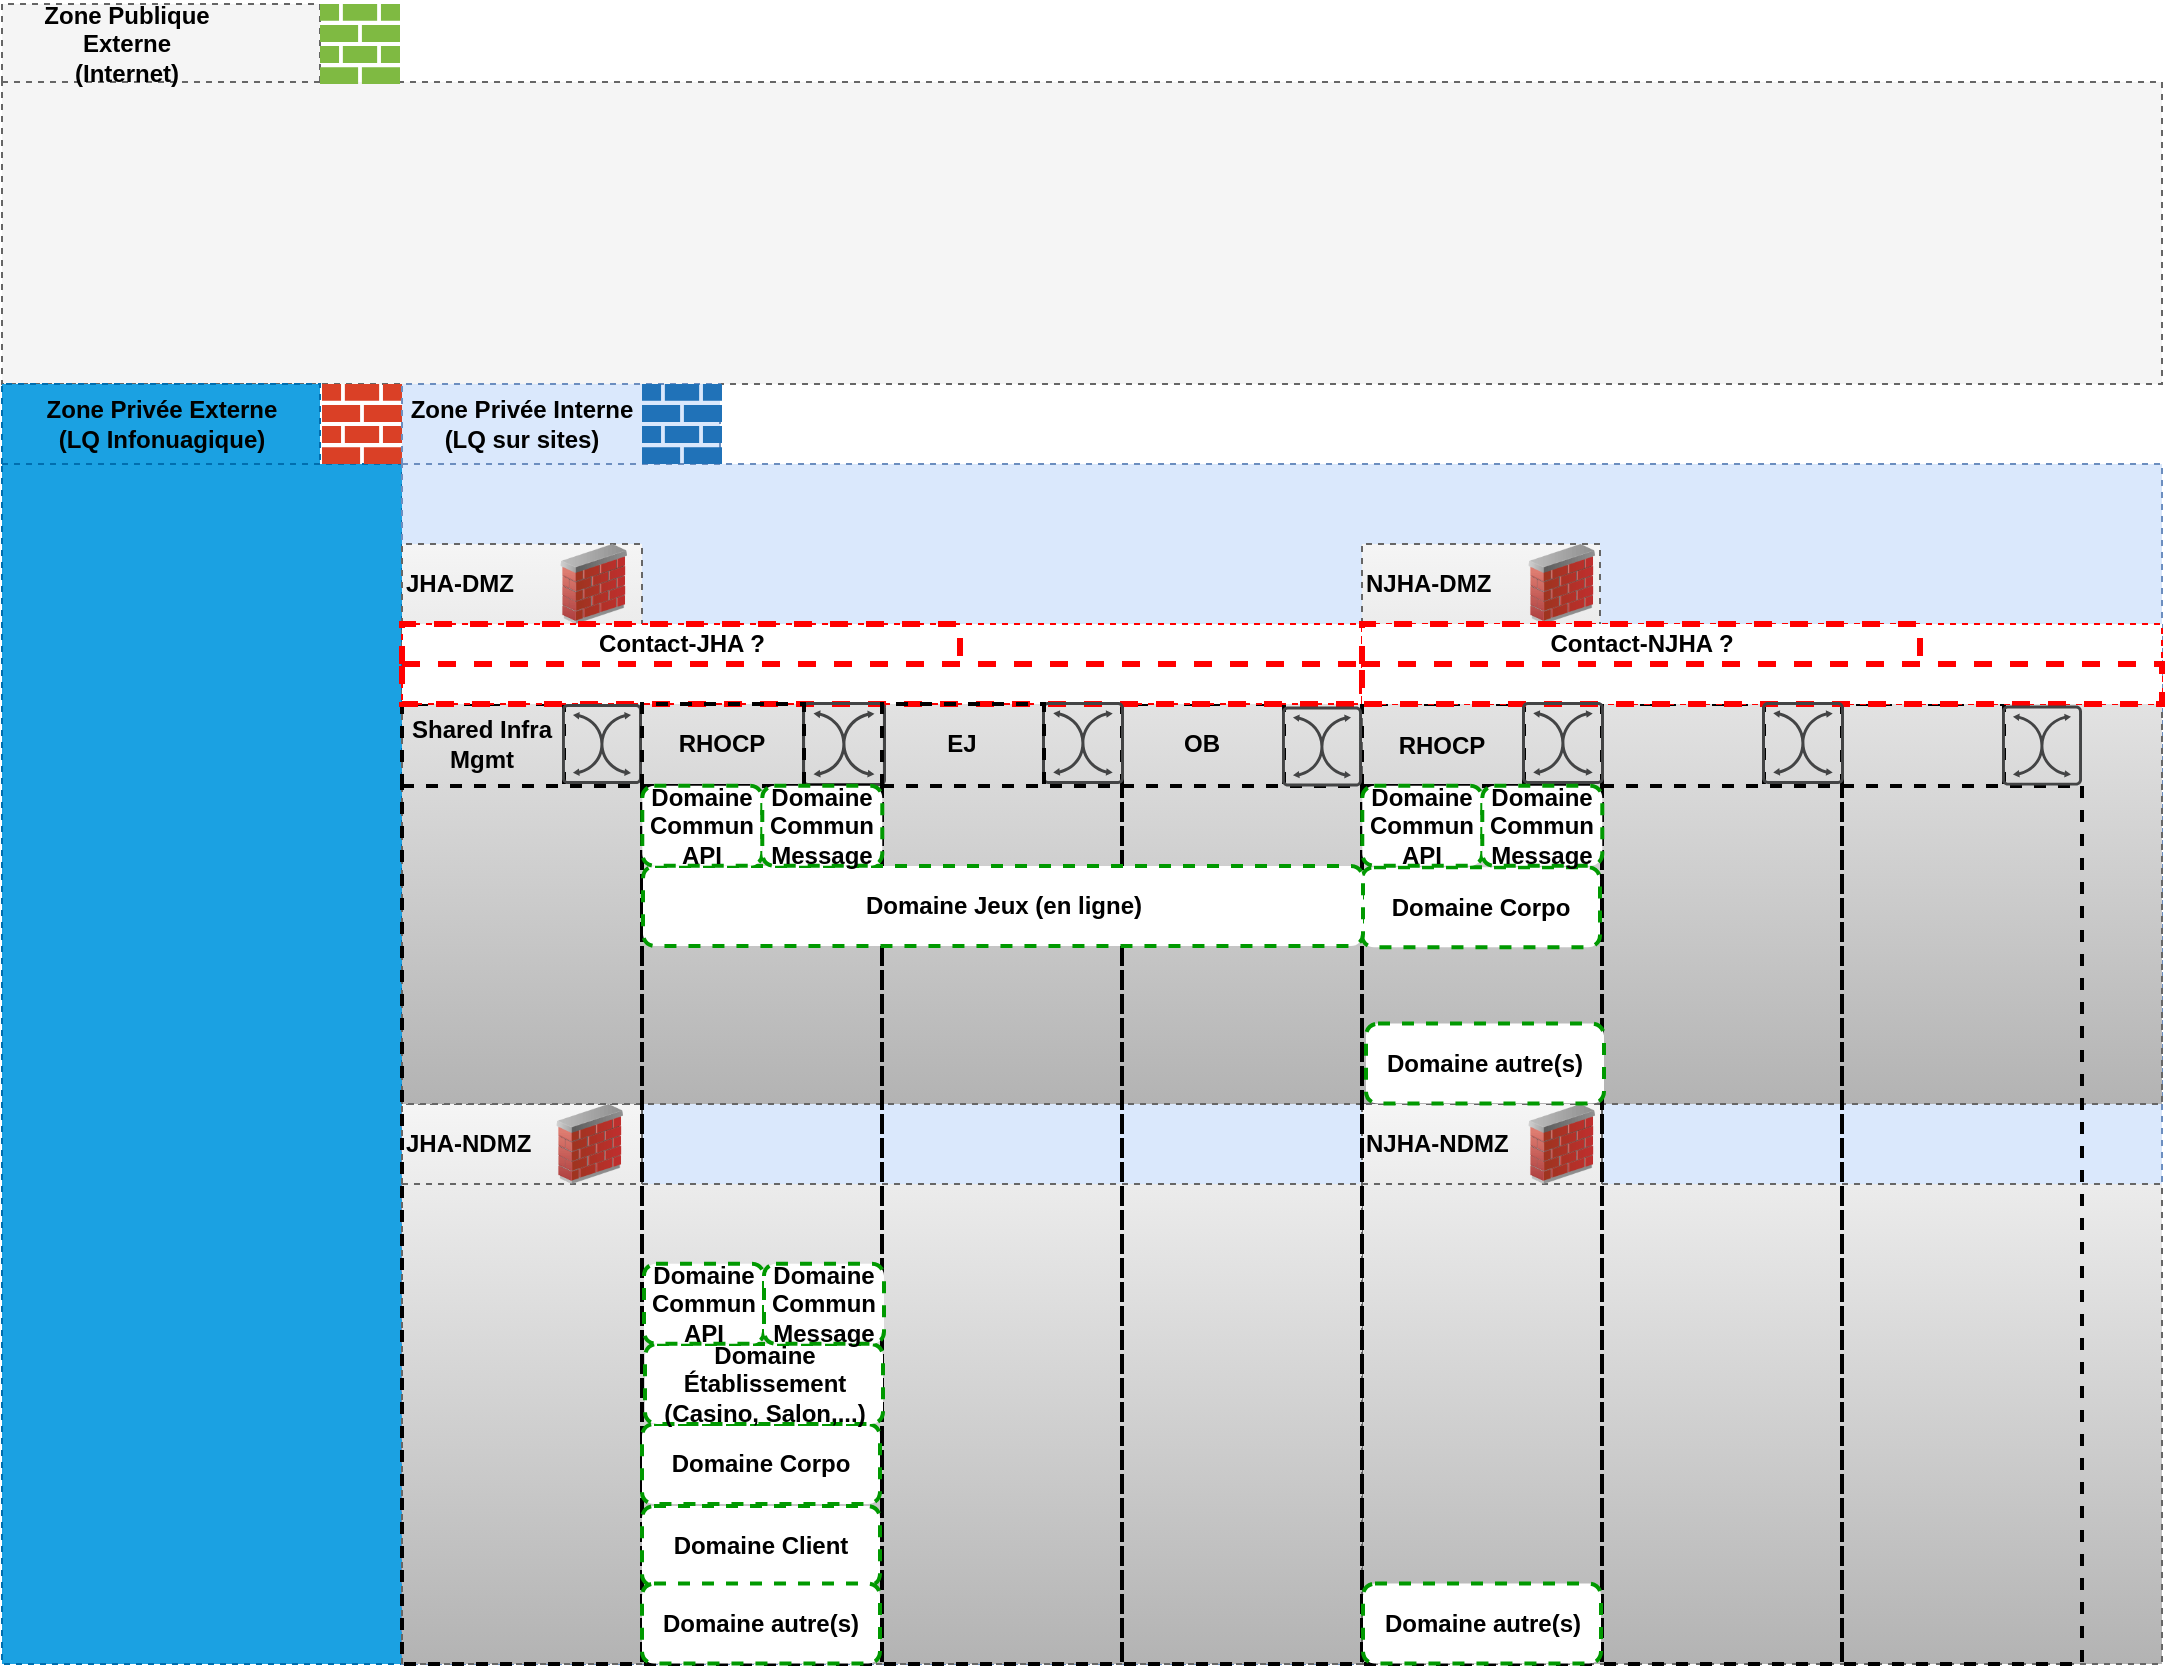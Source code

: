 <mxfile version="11.0.5" type="device"><diagram id="MLZfAFv89_7cyw-iHKif" name="Page-1"><mxGraphModel dx="1182" dy="816" grid="1" gridSize="10" guides="1" tooltips="1" connect="1" arrows="1" fold="1" page="1" pageScale="1" pageWidth="1100" pageHeight="850" math="0" shadow="0"><root><mxCell id="0"/><mxCell id="1" value="0-Internet" style="locked=1;" parent="0"/><mxCell id="qwulNeBTw65ILFDvEMKs-19" value="" style="group" vertex="1" connectable="0" parent="1"><mxGeometry x="40" y="40" width="1040" height="160" as="geometry"/></mxCell><mxCell id="qwulNeBTw65ILFDvEMKs-17" value="" style="group;verticalAlign=middle;" vertex="1" connectable="0" parent="qwulNeBTw65ILFDvEMKs-19"><mxGeometry width="1040" height="160" as="geometry"/></mxCell><mxCell id="qwulNeBTw65ILFDvEMKs-71" value="" style="group" vertex="1" connectable="0" parent="1"><mxGeometry y="10" width="1080" height="190" as="geometry"/></mxCell><mxCell id="CATqH3SFGuPwFbHmgiRk-2" value="" style="shape=folder;spacingTop=10;tabWidth=159;tabHeight=39;tabPosition=left;html=1;align=right;dashed=1;fillColor=#f5f5f5;strokeColor=#666666;fontColor=#333333;" parent="qwulNeBTw65ILFDvEMKs-71" vertex="1"><mxGeometry width="1080" height="190" as="geometry"/></mxCell><mxCell id="CATqH3SFGuPwFbHmgiRk-3" value="Zone Publique Externe&lt;br&gt;(Internet)" style="text;html=1;strokeColor=none;fillColor=none;align=center;verticalAlign=middle;whiteSpace=wrap;rounded=0;dashed=1;fontStyle=1" parent="qwulNeBTw65ILFDvEMKs-71" vertex="1"><mxGeometry width="124.615" height="40" as="geometry"/></mxCell><mxCell id="qwulNeBTw65ILFDvEMKs-69" value="" style="pointerEvents=1;shadow=0;dashed=0;html=1;strokeColor=none;labelPosition=center;verticalLabelPosition=bottom;verticalAlign=top;outlineConnect=0;align=center;shape=mxgraph.office.concepts.firewall;fillColor=#7FBA42;" vertex="1" parent="1"><mxGeometry x="159" y="10" width="40" height="40" as="geometry"/></mxCell><mxCell id="qwulNeBTw65ILFDvEMKs-22" value="1-Extranet" style="locked=1;" parent="0"/><mxCell id="qwulNeBTw65ILFDvEMKs-90" value="" style="group" vertex="1" connectable="0" parent="qwulNeBTw65ILFDvEMKs-22"><mxGeometry y="200" width="200" height="640" as="geometry"/></mxCell><mxCell id="qwulNeBTw65ILFDvEMKs-25" value="" style="group" vertex="1" connectable="0" parent="qwulNeBTw65ILFDvEMKs-90"><mxGeometry width="200" height="640" as="geometry"/></mxCell><mxCell id="qwulNeBTw65ILFDvEMKs-16" value="" style="group" vertex="1" connectable="0" parent="qwulNeBTw65ILFDvEMKs-25"><mxGeometry width="200" height="640" as="geometry"/></mxCell><mxCell id="qwulNeBTw65ILFDvEMKs-20" value="" style="group" vertex="1" connectable="0" parent="qwulNeBTw65ILFDvEMKs-16"><mxGeometry width="200" height="640" as="geometry"/></mxCell><mxCell id="qwulNeBTw65ILFDvEMKs-5" value="" style="shape=folder;spacingTop=10;tabWidth=159;tabHeight=40;tabPosition=left;html=1;align=right;dashed=1;fillColor=#1ba1e2;strokeColor=#006EAF;fontColor=#ffffff;" vertex="1" parent="qwulNeBTw65ILFDvEMKs-20"><mxGeometry width="200" height="640" as="geometry"/></mxCell><mxCell id="qwulNeBTw65ILFDvEMKs-6" value="Zone Privée Externe&lt;br&gt;(LQ Infonuagique)" style="text;html=1;strokeColor=none;fillColor=none;align=center;verticalAlign=middle;whiteSpace=wrap;rounded=0;dashed=1;fontStyle=1" vertex="1" parent="qwulNeBTw65ILFDvEMKs-20"><mxGeometry width="160" height="40" as="geometry"/></mxCell><mxCell id="qwulNeBTw65ILFDvEMKs-68" value="" style="pointerEvents=1;shadow=0;dashed=0;html=1;strokeColor=none;labelPosition=center;verticalLabelPosition=bottom;verticalAlign=top;outlineConnect=0;align=center;shape=mxgraph.office.concepts.firewall;fillColor=#DA4026;" vertex="1" parent="qwulNeBTw65ILFDvEMKs-20"><mxGeometry x="160" width="40" height="40" as="geometry"/></mxCell><mxCell id="qwulNeBTw65ILFDvEMKs-23" value="3-Intranet" style="locked=1;" parent="0"/><mxCell id="qwulNeBTw65ILFDvEMKs-21" value="" style="group" vertex="1" connectable="0" parent="qwulNeBTw65ILFDvEMKs-23"><mxGeometry x="280" y="200" width="800" height="640" as="geometry"/></mxCell><mxCell id="qwulNeBTw65ILFDvEMKs-28" value="" style="group" vertex="1" connectable="0" parent="qwulNeBTw65ILFDvEMKs-21"><mxGeometry width="800" height="640" as="geometry"/></mxCell><mxCell id="qwulNeBTw65ILFDvEMKs-67" value="" style="group" vertex="1" connectable="0" parent="qwulNeBTw65ILFDvEMKs-23"><mxGeometry x="200" y="200" width="880" height="640" as="geometry"/></mxCell><mxCell id="qwulNeBTw65ILFDvEMKs-8" value="" style="shape=folder;spacingTop=10;tabWidth=159;tabHeight=40;tabPosition=left;html=1;align=right;dashed=1;fillColor=#dae8fc;strokeColor=#6c8ebf;" vertex="1" parent="qwulNeBTw65ILFDvEMKs-67"><mxGeometry width="880.0" height="640" as="geometry"/></mxCell><mxCell id="qwulNeBTw65ILFDvEMKs-9" value="Zone Privée Interne&lt;br&gt;(LQ sur sites)" style="text;html=1;strokeColor=none;fillColor=none;align=center;verticalAlign=middle;whiteSpace=wrap;rounded=0;dashed=1;fontStyle=1" vertex="1" parent="qwulNeBTw65ILFDvEMKs-67"><mxGeometry width="120" height="40" as="geometry"/></mxCell><mxCell id="qwulNeBTw65ILFDvEMKs-66" value="" style="pointerEvents=1;shadow=0;dashed=0;html=1;strokeColor=none;labelPosition=center;verticalLabelPosition=bottom;verticalAlign=top;outlineConnect=0;align=center;shape=mxgraph.office.concepts.firewall;fillColor=#2072B8;" vertex="1" parent="qwulNeBTw65ILFDvEMKs-67"><mxGeometry x="120" width="40" height="40" as="geometry"/></mxCell><mxCell id="qwulNeBTw65ILFDvEMKs-33" value="4-SecurityQuadran" style="locked=1;" parent="0"/><mxCell id="qwulNeBTw65ILFDvEMKs-43" value="" style="group;strokeColor=none;dashed=1;strokeWidth=3;" vertex="1" connectable="0" parent="qwulNeBTw65ILFDvEMKs-33"><mxGeometry x="680" y="280" width="400" height="280" as="geometry"/></mxCell><mxCell id="qwulNeBTw65ILFDvEMKs-62" value="" style="group" vertex="1" connectable="0" parent="qwulNeBTw65ILFDvEMKs-43"><mxGeometry width="400" height="280" as="geometry"/></mxCell><mxCell id="qwulNeBTw65ILFDvEMKs-94" value="" style="group" vertex="1" connectable="0" parent="qwulNeBTw65ILFDvEMKs-62"><mxGeometry width="400" height="280" as="geometry"/></mxCell><mxCell id="qwulNeBTw65ILFDvEMKs-32" value="" style="shape=folder;spacingTop=10;tabWidth=119;tabHeight=40;tabPosition=left;html=1;dashed=1;fillColor=#f5f5f5;gradientColor=#b3b3b3;strokeColor=#666666;" vertex="1" parent="qwulNeBTw65ILFDvEMKs-94"><mxGeometry width="400" height="280" as="geometry"/></mxCell><mxCell id="qwulNeBTw65ILFDvEMKs-35" value="NJHA-DMZ" style="text;html=1;strokeColor=none;fillColor=none;align=left;verticalAlign=middle;whiteSpace=wrap;rounded=0;fontStyle=1" vertex="1" parent="qwulNeBTw65ILFDvEMKs-94"><mxGeometry width="80" height="40" as="geometry"/></mxCell><mxCell id="qwulNeBTw65ILFDvEMKs-57" value="" style="image;html=1;labelBackgroundColor=#ffffff;image=img/lib/clip_art/networking/Firewall_02_128x128.png;dashed=1;strokeColor=#000000;strokeWidth=3;fillColor=#ffffff;align=left;" vertex="1" parent="qwulNeBTw65ILFDvEMKs-94"><mxGeometry x="80" width="40" height="40" as="geometry"/></mxCell><mxCell id="qwulNeBTw65ILFDvEMKs-42" value="" style="group;strokeColor=none;dashed=1;strokeWidth=3;" vertex="1" connectable="0" parent="qwulNeBTw65ILFDvEMKs-33"><mxGeometry x="680" y="560" width="400" height="280" as="geometry"/></mxCell><mxCell id="qwulNeBTw65ILFDvEMKs-64" value="" style="group" vertex="1" connectable="0" parent="qwulNeBTw65ILFDvEMKs-42"><mxGeometry width="400" height="280" as="geometry"/></mxCell><mxCell id="qwulNeBTw65ILFDvEMKs-95" value="" style="group" vertex="1" connectable="0" parent="qwulNeBTw65ILFDvEMKs-64"><mxGeometry width="400" height="280" as="geometry"/></mxCell><mxCell id="qwulNeBTw65ILFDvEMKs-37" value="" style="shape=folder;spacingTop=10;tabWidth=120;tabHeight=40;tabPosition=left;html=1;dashed=1;fillColor=#f5f5f5;gradientColor=#b3b3b3;strokeColor=#666666;" vertex="1" parent="qwulNeBTw65ILFDvEMKs-95"><mxGeometry width="400" height="280" as="geometry"/></mxCell><mxCell id="qwulNeBTw65ILFDvEMKs-38" value="NJHA-NDMZ" style="text;html=1;strokeColor=none;fillColor=none;align=left;verticalAlign=middle;whiteSpace=wrap;rounded=0;fontStyle=1" vertex="1" parent="qwulNeBTw65ILFDvEMKs-95"><mxGeometry width="80" height="40" as="geometry"/></mxCell><mxCell id="qwulNeBTw65ILFDvEMKs-58" value="" style="image;html=1;labelBackgroundColor=#ffffff;image=img/lib/clip_art/networking/Firewall_02_128x128.png;dashed=1;strokeColor=#000000;strokeWidth=3;fillColor=#ffffff;align=left;" vertex="1" parent="qwulNeBTw65ILFDvEMKs-95"><mxGeometry x="80" width="40" height="40" as="geometry"/></mxCell><mxCell id="qwulNeBTw65ILFDvEMKs-41" value="" style="group;strokeColor=none;dashed=1;strokeWidth=3;" vertex="1" connectable="0" parent="qwulNeBTw65ILFDvEMKs-33"><mxGeometry x="200" y="560" width="480" height="280" as="geometry"/></mxCell><mxCell id="qwulNeBTw65ILFDvEMKs-63" value="" style="group" vertex="1" connectable="0" parent="qwulNeBTw65ILFDvEMKs-41"><mxGeometry width="480" height="280" as="geometry"/></mxCell><mxCell id="qwulNeBTw65ILFDvEMKs-91" value="" style="group" vertex="1" connectable="0" parent="qwulNeBTw65ILFDvEMKs-63"><mxGeometry width="480" height="280" as="geometry"/></mxCell><mxCell id="qwulNeBTw65ILFDvEMKs-92" value="" style="group" vertex="1" connectable="0" parent="qwulNeBTw65ILFDvEMKs-91"><mxGeometry width="480" height="280" as="geometry"/></mxCell><mxCell id="qwulNeBTw65ILFDvEMKs-36" value="" style="shape=folder;spacingTop=10;tabWidth=120;tabHeight=40;tabPosition=left;html=1;dashed=1;fillColor=#f5f5f5;gradientColor=#b3b3b3;strokeColor=#666666;" vertex="1" parent="qwulNeBTw65ILFDvEMKs-92"><mxGeometry width="480" height="280" as="geometry"/></mxCell><mxCell id="qwulNeBTw65ILFDvEMKs-39" value="JHA-NDMZ" style="text;html=1;strokeColor=none;fillColor=none;align=left;verticalAlign=middle;whiteSpace=wrap;rounded=0;fontStyle=1" vertex="1" parent="qwulNeBTw65ILFDvEMKs-92"><mxGeometry width="70" height="40" as="geometry"/></mxCell><mxCell id="qwulNeBTw65ILFDvEMKs-59" value="" style="image;html=1;labelBackgroundColor=#ffffff;image=img/lib/clip_art/networking/Firewall_02_128x128.png;dashed=1;strokeColor=#000000;strokeWidth=3;fillColor=#ffffff;align=left;" vertex="1" parent="qwulNeBTw65ILFDvEMKs-92"><mxGeometry x="70" width="48" height="40" as="geometry"/></mxCell><mxCell id="qwulNeBTw65ILFDvEMKs-93" value="" style="group" vertex="1" connectable="0" parent="qwulNeBTw65ILFDvEMKs-33"><mxGeometry x="200" y="280" width="480" height="280" as="geometry"/></mxCell><mxCell id="qwulNeBTw65ILFDvEMKs-85" value="" style="group" vertex="1" connectable="0" parent="qwulNeBTw65ILFDvEMKs-93"><mxGeometry width="480" height="280" as="geometry"/></mxCell><mxCell id="qwulNeBTw65ILFDvEMKs-84" value="" style="group" vertex="1" connectable="0" parent="qwulNeBTw65ILFDvEMKs-85"><mxGeometry width="480" height="280" as="geometry"/></mxCell><mxCell id="qwulNeBTw65ILFDvEMKs-83" value="" style="group" vertex="1" connectable="0" parent="qwulNeBTw65ILFDvEMKs-84"><mxGeometry width="480" height="280" as="geometry"/></mxCell><mxCell id="qwulNeBTw65ILFDvEMKs-82" value="" style="group" vertex="1" connectable="0" parent="qwulNeBTw65ILFDvEMKs-83"><mxGeometry width="480" height="280" as="geometry"/></mxCell><mxCell id="qwulNeBTw65ILFDvEMKs-81" value="" style="group" vertex="1" connectable="0" parent="qwulNeBTw65ILFDvEMKs-82"><mxGeometry width="480" height="280" as="geometry"/></mxCell><mxCell id="qwulNeBTw65ILFDvEMKs-31" value="" style="shape=folder;spacingTop=10;tabWidth=120;tabHeight=40;tabPosition=left;html=1;dashed=1;fillColor=#f5f5f5;gradientColor=#b3b3b3;strokeColor=#666666;" vertex="1" parent="qwulNeBTw65ILFDvEMKs-81"><mxGeometry width="480" height="280" as="geometry"/></mxCell><mxCell id="qwulNeBTw65ILFDvEMKs-34" value="&lt;b&gt;JHA-DMZ&lt;/b&gt;" style="text;html=1;strokeColor=none;fillColor=none;align=left;verticalAlign=middle;whiteSpace=wrap;rounded=0;" vertex="1" parent="qwulNeBTw65ILFDvEMKs-85"><mxGeometry width="70" height="40" as="geometry"/></mxCell><mxCell id="qwulNeBTw65ILFDvEMKs-56" value="" style="image;html=1;labelBackgroundColor=#ffffff;image=img/lib/clip_art/networking/Firewall_02_128x128.png;dashed=1;strokeColor=#000000;strokeWidth=3;fillColor=#ffffff;align=left;" vertex="1" parent="qwulNeBTw65ILFDvEMKs-85"><mxGeometry x="72" width="48" height="40" as="geometry"/></mxCell><mxCell id="qwulNeBTw65ILFDvEMKs-77" value="5-Tenant (VXLAN)" style="locked=1;" parent="0"/><mxCell id="qwulNeBTw65ILFDvEMKs-76" value="" style="shape=folder;spacingTop=10;tabWidth=81;tabHeight=41;tabPosition=left;html=1;dashed=1;strokeColor=#000000;strokeWidth=2;fillColor=none;align=left;" vertex="1" parent="qwulNeBTw65ILFDvEMKs-77"><mxGeometry x="680" y="360" width="120" height="480" as="geometry"/></mxCell><mxCell id="qwulNeBTw65ILFDvEMKs-79" value="" style="shape=folder;spacingTop=10;tabWidth=81;tabHeight=41;tabPosition=left;html=1;dashed=1;strokeColor=#000000;strokeWidth=2;fillColor=none;align=left;" vertex="1" parent="qwulNeBTw65ILFDvEMKs-77"><mxGeometry x="800" y="360" width="120" height="480" as="geometry"/></mxCell><mxCell id="qwulNeBTw65ILFDvEMKs-104" value="" style="shape=folder;spacingTop=10;tabWidth=81;tabHeight=41;tabPosition=left;html=1;dashed=1;strokeColor=#000000;strokeWidth=2;fillColor=none;align=left;" vertex="1" parent="qwulNeBTw65ILFDvEMKs-77"><mxGeometry x="920" y="360" width="120" height="480" as="geometry"/></mxCell><mxCell id="qwulNeBTw65ILFDvEMKs-101" value="" style="group" vertex="1" connectable="0" parent="qwulNeBTw65ILFDvEMKs-77"><mxGeometry x="560" y="360" width="120" height="480.0" as="geometry"/></mxCell><mxCell id="qwulNeBTw65ILFDvEMKs-102" value="" style="shape=folder;spacingTop=10;tabWidth=81;tabHeight=41;tabPosition=left;html=1;dashed=1;strokeColor=#000000;strokeWidth=2;fillColor=none;align=left;" vertex="1" parent="qwulNeBTw65ILFDvEMKs-101"><mxGeometry width="120" height="480.0" as="geometry"/></mxCell><mxCell id="qwulNeBTw65ILFDvEMKs-103" value="OB" style="text;html=1;strokeColor=none;fillColor=none;align=center;verticalAlign=middle;whiteSpace=wrap;rounded=0;dashed=1;fontStyle=1" vertex="1" parent="qwulNeBTw65ILFDvEMKs-101"><mxGeometry width="80" height="40" as="geometry"/></mxCell><mxCell id="qwulNeBTw65ILFDvEMKs-112" value="" style="group" vertex="1" connectable="0" parent="qwulNeBTw65ILFDvEMKs-77"><mxGeometry x="200" y="360" width="120" height="480" as="geometry"/></mxCell><mxCell id="qwulNeBTw65ILFDvEMKs-73" value="" style="shape=folder;spacingTop=10;tabWidth=81;tabHeight=41;tabPosition=left;html=1;dashed=1;strokeColor=#000000;strokeWidth=2;fillColor=none;align=left;" vertex="1" parent="qwulNeBTw65ILFDvEMKs-112"><mxGeometry width="120" height="480.0" as="geometry"/></mxCell><mxCell id="qwulNeBTw65ILFDvEMKs-88" value="Shared Infra Mgmt" style="text;html=1;strokeColor=none;fillColor=none;align=center;verticalAlign=middle;whiteSpace=wrap;rounded=0;dashed=1;fontStyle=1" vertex="1" parent="qwulNeBTw65ILFDvEMKs-112"><mxGeometry width="80" height="40" as="geometry"/></mxCell><mxCell id="qwulNeBTw65ILFDvEMKs-115" value="" style="group;strokeColor=#FF0000;dashed=1;fillColor=#ffffff;" vertex="1" connectable="0" parent="qwulNeBTw65ILFDvEMKs-77"><mxGeometry x="200" y="320" width="480" height="40" as="geometry"/></mxCell><mxCell id="qwulNeBTw65ILFDvEMKs-105" value="" style="shape=folder;spacingTop=10;tabWidth=279;tabHeight=20;tabPosition=left;html=1;dashed=1;strokeColor=#FF0000;strokeWidth=3;fillColor=none;align=left;" vertex="1" parent="qwulNeBTw65ILFDvEMKs-115"><mxGeometry width="480" height="40" as="geometry"/></mxCell><mxCell id="qwulNeBTw65ILFDvEMKs-106" value="&lt;b&gt;Contact-JHA ?&lt;/b&gt;" style="text;html=1;strokeColor=none;fillColor=none;align=center;verticalAlign=middle;whiteSpace=wrap;rounded=0;dashed=1;" vertex="1" parent="qwulNeBTw65ILFDvEMKs-115"><mxGeometry width="280" height="20" as="geometry"/></mxCell><mxCell id="qwulNeBTw65ILFDvEMKs-116" value="" style="group;strokeColor=#FF0000;dashed=1;fillColor=#ffffff;" vertex="1" connectable="0" parent="qwulNeBTw65ILFDvEMKs-77"><mxGeometry x="680" y="320" width="400" height="40" as="geometry"/></mxCell><mxCell id="qwulNeBTw65ILFDvEMKs-117" value="" style="shape=folder;spacingTop=10;tabWidth=279;tabHeight=20;tabPosition=left;html=1;dashed=1;strokeColor=#FF0000;strokeWidth=3;fillColor=#ffffff;align=left;" vertex="1" parent="qwulNeBTw65ILFDvEMKs-116"><mxGeometry width="400" height="40" as="geometry"/></mxCell><mxCell id="qwulNeBTw65ILFDvEMKs-118" value="&lt;b&gt;Contact-NJHA ?&lt;/b&gt;" style="text;html=1;strokeColor=none;fillColor=none;align=center;verticalAlign=middle;whiteSpace=wrap;rounded=0;dashed=1;" vertex="1" parent="qwulNeBTw65ILFDvEMKs-116"><mxGeometry width="280" height="20" as="geometry"/></mxCell><mxCell id="qwulNeBTw65ILFDvEMKs-146" value="RHOCP" style="text;html=1;strokeColor=none;fillColor=none;align=center;verticalAlign=middle;whiteSpace=wrap;rounded=0;dashed=1;fontStyle=1" vertex="1" parent="qwulNeBTw65ILFDvEMKs-77"><mxGeometry x="680" y="361" width="80" height="40" as="geometry"/></mxCell><mxCell id="qwulNeBTw65ILFDvEMKs-135" value="" style="pointerEvents=1;shadow=0;dashed=0;html=1;strokeColor=none;fillColor=#434445;aspect=fixed;labelPosition=center;verticalLabelPosition=bottom;verticalAlign=top;align=center;outlineConnect=0;shape=mxgraph.vvd.vxlan;" vertex="1" parent="qwulNeBTw65ILFDvEMKs-77"><mxGeometry x="400" y="359" width="42" height="42" as="geometry"/></mxCell><mxCell id="qwulNeBTw65ILFDvEMKs-136" value="" style="pointerEvents=1;shadow=0;dashed=0;html=1;strokeColor=none;fillColor=#434445;aspect=fixed;labelPosition=center;verticalLabelPosition=bottom;verticalAlign=top;align=center;outlineConnect=0;shape=mxgraph.vvd.vxlan;" vertex="1" parent="qwulNeBTw65ILFDvEMKs-77"><mxGeometry x="280" y="360" width="40" height="40" as="geometry"/></mxCell><mxCell id="qwulNeBTw65ILFDvEMKs-134" value="" style="pointerEvents=1;shadow=0;dashed=0;html=1;strokeColor=none;fillColor=#434445;aspect=fixed;labelPosition=center;verticalLabelPosition=bottom;verticalAlign=top;align=center;outlineConnect=0;shape=mxgraph.vvd.vxlan;" vertex="1" parent="qwulNeBTw65ILFDvEMKs-77"><mxGeometry x="520" y="359" width="41" height="41" as="geometry"/></mxCell><mxCell id="qwulNeBTw65ILFDvEMKs-133" value="" style="pointerEvents=1;shadow=0;dashed=0;html=1;strokeColor=none;fillColor=#434445;aspect=fixed;labelPosition=center;verticalLabelPosition=bottom;verticalAlign=top;align=center;outlineConnect=0;shape=mxgraph.vvd.vxlan;" vertex="1" parent="qwulNeBTw65ILFDvEMKs-77"><mxGeometry x="640" y="361.241" width="40" height="40" as="geometry"/></mxCell><mxCell id="qwulNeBTw65ILFDvEMKs-132" value="" style="pointerEvents=1;shadow=0;dashed=0;html=1;strokeColor=none;fillColor=#434445;aspect=fixed;labelPosition=center;verticalLabelPosition=bottom;verticalAlign=top;align=center;outlineConnect=0;shape=mxgraph.vvd.vxlan;" vertex="1" parent="qwulNeBTw65ILFDvEMKs-77"><mxGeometry x="760" y="359" width="41" height="41" as="geometry"/></mxCell><mxCell id="qwulNeBTw65ILFDvEMKs-130" value="" style="pointerEvents=1;shadow=0;dashed=0;html=1;strokeColor=none;fillColor=#434445;aspect=fixed;labelPosition=center;verticalLabelPosition=bottom;verticalAlign=top;align=center;outlineConnect=0;shape=mxgraph.vvd.vxlan;" vertex="1" parent="qwulNeBTw65ILFDvEMKs-77"><mxGeometry x="880" y="359" width="41" height="41" as="geometry"/></mxCell><mxCell id="qwulNeBTw65ILFDvEMKs-131" value="" style="pointerEvents=1;shadow=0;dashed=0;html=1;strokeColor=none;fillColor=#434445;aspect=fixed;labelPosition=center;verticalLabelPosition=bottom;verticalAlign=top;align=center;outlineConnect=0;shape=mxgraph.vvd.vxlan;" vertex="1" parent="qwulNeBTw65ILFDvEMKs-77"><mxGeometry x="1000" y="360.81" width="40" height="40" as="geometry"/></mxCell><mxCell id="qwulNeBTw65ILFDvEMKs-75" value="" style="shape=folder;spacingTop=10;tabWidth=81;tabHeight=41;tabPosition=left;html=1;dashed=1;strokeColor=#000000;strokeWidth=2;fillColor=none;align=left;" vertex="1" parent="qwulNeBTw65ILFDvEMKs-77"><mxGeometry x="320" y="360" width="120" height="480" as="geometry"/></mxCell><mxCell id="qwulNeBTw65ILFDvEMKs-89" value="" style="shape=folder;spacingTop=10;tabWidth=81;tabHeight=41;tabPosition=left;html=1;dashed=1;strokeColor=#000000;strokeWidth=2;fillColor=none;align=left;" vertex="1" parent="qwulNeBTw65ILFDvEMKs-77"><mxGeometry x="440" y="360" width="120" height="480.0" as="geometry"/></mxCell><mxCell id="qwulNeBTw65ILFDvEMKs-87" value="RHOCP" style="text;html=1;strokeColor=none;fillColor=none;align=center;verticalAlign=middle;whiteSpace=wrap;rounded=0;dashed=1;fontStyle=1" vertex="1" parent="qwulNeBTw65ILFDvEMKs-77"><mxGeometry x="320" y="360" width="80" height="40" as="geometry"/></mxCell><mxCell id="qwulNeBTw65ILFDvEMKs-99" value="EJ" style="text;html=1;strokeColor=none;fillColor=none;align=center;verticalAlign=middle;whiteSpace=wrap;rounded=0;dashed=1;fontStyle=1" vertex="1" parent="qwulNeBTw65ILFDvEMKs-77"><mxGeometry x="440" y="360" width="80" height="40" as="geometry"/></mxCell><mxCell id="qwulNeBTw65ILFDvEMKs-78" value="6-IntegrationDomain" style="locked=1;" parent="0"/><mxCell id="qwulNeBTw65ILFDvEMKs-153" value="Domaine autre(s)" style="rounded=1;whiteSpace=wrap;html=1;dashed=1;strokeColor=#009900;strokeWidth=2;fillColor=#ffffff;align=center;fontStyle=1" vertex="1" parent="qwulNeBTw65ILFDvEMKs-78"><mxGeometry x="680.5" y="799.81" width="119" height="40" as="geometry"/></mxCell><mxCell id="qwulNeBTw65ILFDvEMKs-144" value="Domaine autre(s)" style="rounded=1;whiteSpace=wrap;html=1;dashed=1;strokeColor=#009900;strokeWidth=2;fillColor=#ffffff;align=center;fontStyle=1" vertex="1" parent="qwulNeBTw65ILFDvEMKs-78"><mxGeometry x="682" y="519.81" width="119" height="40" as="geometry"/></mxCell><mxCell id="qwulNeBTw65ILFDvEMKs-151" value="Domaine Corpo" style="rounded=1;whiteSpace=wrap;html=1;dashed=1;strokeColor=#009900;strokeWidth=2;fillColor=#ffffff;align=center;fontStyle=1" vertex="1" parent="qwulNeBTw65ILFDvEMKs-78"><mxGeometry x="680" y="441.621" width="119" height="40" as="geometry"/></mxCell><mxCell id="qwulNeBTw65ILFDvEMKs-145" value="Domaine Client" style="rounded=1;whiteSpace=wrap;html=1;dashed=1;strokeColor=#009900;strokeWidth=2;fillColor=#ffffff;align=center;fontStyle=1" vertex="1" parent="qwulNeBTw65ILFDvEMKs-78"><mxGeometry x="320" y="761" width="119" height="40" as="geometry"/></mxCell><mxCell id="qwulNeBTw65ILFDvEMKs-150" value="Domaine Corpo" style="rounded=1;whiteSpace=wrap;html=1;dashed=1;strokeColor=#009900;strokeWidth=2;fillColor=#ffffff;align=center;fontStyle=1" vertex="1" parent="qwulNeBTw65ILFDvEMKs-78"><mxGeometry x="320" y="720" width="119" height="40" as="geometry"/></mxCell><mxCell id="qwulNeBTw65ILFDvEMKs-143" value="Domaine Établissement (Casino, Salon,...)" style="rounded=1;whiteSpace=wrap;html=1;dashed=1;strokeColor=#009900;strokeWidth=2;fillColor=#ffffff;align=center;fontStyle=1" vertex="1" parent="qwulNeBTw65ILFDvEMKs-78"><mxGeometry x="321.5" y="680" width="119" height="40" as="geometry"/></mxCell><mxCell id="qwulNeBTw65ILFDvEMKs-141" value="Domaine Commun API" style="rounded=1;whiteSpace=wrap;html=1;dashed=1;strokeColor=#009900;strokeWidth=2;fillColor=#ffffff;align=center;fontStyle=1" vertex="1" parent="qwulNeBTw65ILFDvEMKs-78"><mxGeometry x="321" y="639.879" width="60" height="40" as="geometry"/></mxCell><mxCell id="qwulNeBTw65ILFDvEMKs-142" value="Domaine Commun Message" style="rounded=1;whiteSpace=wrap;html=1;dashed=1;strokeColor=#009900;strokeWidth=2;fillColor=#ffffff;align=center;fontStyle=1" vertex="1" parent="qwulNeBTw65ILFDvEMKs-78"><mxGeometry x="381" y="639.931" width="60" height="40" as="geometry"/></mxCell><mxCell id="qwulNeBTw65ILFDvEMKs-123" value="Domaine Jeux (en ligne)" style="rounded=1;whiteSpace=wrap;html=1;dashed=1;strokeColor=#009900;strokeWidth=2;fillColor=#ffffff;align=center;fontStyle=1" vertex="1" parent="qwulNeBTw65ILFDvEMKs-78"><mxGeometry x="320.5" y="441" width="360" height="40" as="geometry"/></mxCell><mxCell id="qwulNeBTw65ILFDvEMKs-147" value="Domaine Commun API" style="rounded=1;whiteSpace=wrap;html=1;dashed=1;strokeColor=#009900;strokeWidth=2;fillColor=#ffffff;align=center;fontStyle=1" vertex="1" parent="qwulNeBTw65ILFDvEMKs-78"><mxGeometry x="320.138" y="400.879" width="60" height="40" as="geometry"/></mxCell><mxCell id="qwulNeBTw65ILFDvEMKs-148" value="Domaine Commun Message" style="rounded=1;whiteSpace=wrap;html=1;dashed=1;strokeColor=#009900;strokeWidth=2;fillColor=#ffffff;align=center;fontStyle=1" vertex="1" parent="qwulNeBTw65ILFDvEMKs-78"><mxGeometry x="380.138" y="400.931" width="60" height="40" as="geometry"/></mxCell><mxCell id="qwulNeBTw65ILFDvEMKs-120" value="Domaine Commun API" style="rounded=1;whiteSpace=wrap;html=1;dashed=1;strokeColor=#009900;strokeWidth=2;fillColor=#ffffff;align=center;fontStyle=1" vertex="1" parent="qwulNeBTw65ILFDvEMKs-78"><mxGeometry x="680.138" y="400.879" width="60" height="40" as="geometry"/></mxCell><mxCell id="qwulNeBTw65ILFDvEMKs-129" value="Domaine Commun Message" style="rounded=1;whiteSpace=wrap;html=1;dashed=1;strokeColor=#009900;strokeWidth=2;fillColor=#ffffff;align=center;fontStyle=1" vertex="1" parent="qwulNeBTw65ILFDvEMKs-78"><mxGeometry x="740.138" y="400.931" width="60" height="40" as="geometry"/></mxCell><mxCell id="qwulNeBTw65ILFDvEMKs-152" value="Domaine autre(s)" style="rounded=1;whiteSpace=wrap;html=1;dashed=1;strokeColor=#009900;strokeWidth=2;fillColor=#ffffff;align=center;fontStyle=1" vertex="1" parent="qwulNeBTw65ILFDvEMKs-78"><mxGeometry x="320" y="799.81" width="119" height="40" as="geometry"/></mxCell></root></mxGraphModel></diagram></mxfile>